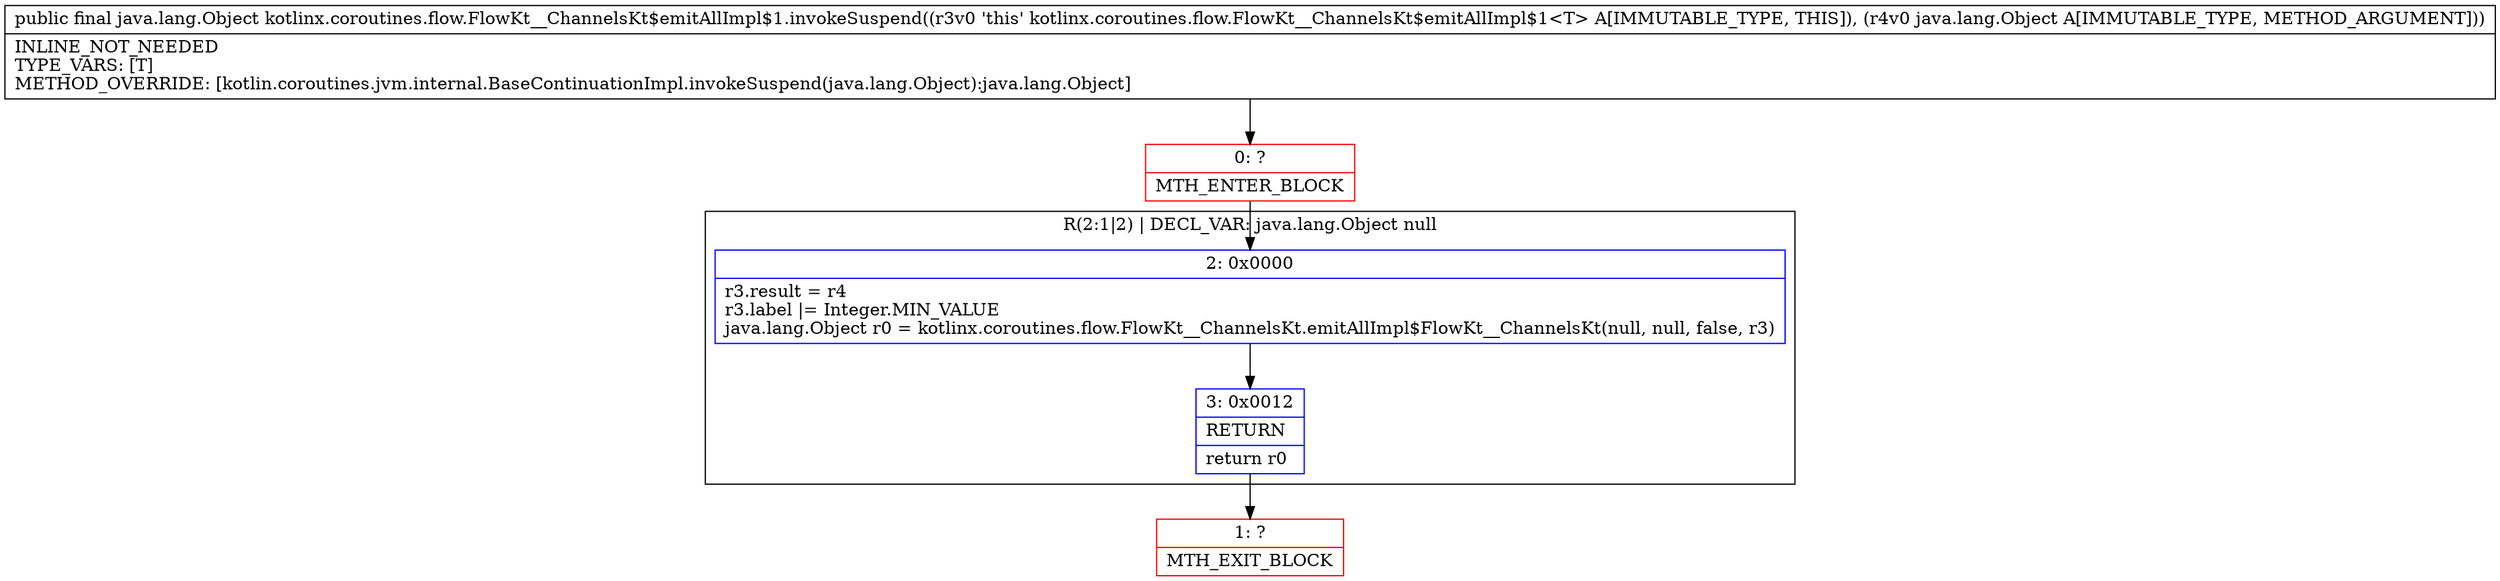 digraph "CFG forkotlinx.coroutines.flow.FlowKt__ChannelsKt$emitAllImpl$1.invokeSuspend(Ljava\/lang\/Object;)Ljava\/lang\/Object;" {
subgraph cluster_Region_1784485739 {
label = "R(2:1|2) | DECL_VAR: java.lang.Object null\l";
node [shape=record,color=blue];
Node_2 [shape=record,label="{2\:\ 0x0000|r3.result = r4\lr3.label \|= Integer.MIN_VALUE\ljava.lang.Object r0 = kotlinx.coroutines.flow.FlowKt__ChannelsKt.emitAllImpl$FlowKt__ChannelsKt(null, null, false, r3)\l}"];
Node_3 [shape=record,label="{3\:\ 0x0012|RETURN\l|return r0\l}"];
}
Node_0 [shape=record,color=red,label="{0\:\ ?|MTH_ENTER_BLOCK\l}"];
Node_1 [shape=record,color=red,label="{1\:\ ?|MTH_EXIT_BLOCK\l}"];
MethodNode[shape=record,label="{public final java.lang.Object kotlinx.coroutines.flow.FlowKt__ChannelsKt$emitAllImpl$1.invokeSuspend((r3v0 'this' kotlinx.coroutines.flow.FlowKt__ChannelsKt$emitAllImpl$1\<T\> A[IMMUTABLE_TYPE, THIS]), (r4v0 java.lang.Object A[IMMUTABLE_TYPE, METHOD_ARGUMENT]))  | INLINE_NOT_NEEDED\lTYPE_VARS: [T]\lMETHOD_OVERRIDE: [kotlin.coroutines.jvm.internal.BaseContinuationImpl.invokeSuspend(java.lang.Object):java.lang.Object]\l}"];
MethodNode -> Node_0;Node_2 -> Node_3;
Node_3 -> Node_1;
Node_0 -> Node_2;
}

